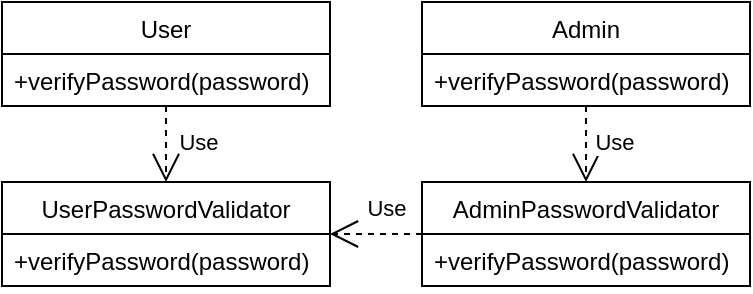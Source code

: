 <mxfile version="14.5.1" type="device"><diagram id="XBAXKxNfd_ylL5v29V68" name="Seite-1"><mxGraphModel dx="1238" dy="966" grid="1" gridSize="10" guides="1" tooltips="1" connect="1" arrows="1" fold="1" page="1" pageScale="1" pageWidth="827" pageHeight="1169" math="0" shadow="0"><root><mxCell id="0"/><mxCell id="1" parent="0"/><mxCell id="F9Hxuf64z0F42IGbt_xH-4" value="User" style="swimlane;fontStyle=0;childLayout=stackLayout;horizontal=1;startSize=26;horizontalStack=0;resizeParent=1;resizeParentMax=0;resizeLast=0;collapsible=1;marginBottom=0;" parent="1" vertex="1"><mxGeometry x="20" y="20" width="164" height="52" as="geometry"><mxRectangle x="58" y="370" width="60" height="26" as="alternateBounds"/></mxGeometry></mxCell><mxCell id="F9Hxuf64z0F42IGbt_xH-5" value="+verifyPassword(password)" style="text;strokeColor=none;fillColor=none;align=left;verticalAlign=top;spacingLeft=4;spacingRight=4;overflow=hidden;rotatable=0;points=[[0,0.5],[1,0.5]];portConstraint=eastwest;" parent="F9Hxuf64z0F42IGbt_xH-4" vertex="1"><mxGeometry y="26" width="164" height="26" as="geometry"/></mxCell><mxCell id="F9Hxuf64z0F42IGbt_xH-8" value="Admin" style="swimlane;fontStyle=0;childLayout=stackLayout;horizontal=1;startSize=26;horizontalStack=0;resizeParent=1;resizeParentMax=0;resizeLast=0;collapsible=1;marginBottom=0;" parent="1" vertex="1"><mxGeometry x="230" y="20" width="164" height="52" as="geometry"><mxRectangle x="280" y="370" width="70" height="26" as="alternateBounds"/></mxGeometry></mxCell><mxCell id="F9Hxuf64z0F42IGbt_xH-9" value="+verifyPassword(password)" style="text;strokeColor=none;fillColor=none;align=left;verticalAlign=top;spacingLeft=4;spacingRight=4;overflow=hidden;rotatable=0;points=[[0,0.5],[1,0.5]];portConstraint=eastwest;" parent="F9Hxuf64z0F42IGbt_xH-8" vertex="1"><mxGeometry y="26" width="164" height="26" as="geometry"/></mxCell><mxCell id="F9Hxuf64z0F42IGbt_xH-10" value="UserPasswordValidator" style="swimlane;fontStyle=0;childLayout=stackLayout;horizontal=1;startSize=26;horizontalStack=0;resizeParent=1;resizeParentMax=0;resizeLast=0;collapsible=1;marginBottom=0;" parent="1" vertex="1"><mxGeometry x="20" y="110" width="164" height="52" as="geometry"><mxRectangle x="58" y="460" width="160" height="26" as="alternateBounds"/></mxGeometry></mxCell><mxCell id="F9Hxuf64z0F42IGbt_xH-11" value="+verifyPassword(password)" style="text;strokeColor=none;fillColor=none;align=left;verticalAlign=top;spacingLeft=4;spacingRight=4;overflow=hidden;rotatable=0;points=[[0,0.5],[1,0.5]];portConstraint=eastwest;" parent="F9Hxuf64z0F42IGbt_xH-10" vertex="1"><mxGeometry y="26" width="164" height="26" as="geometry"/></mxCell><mxCell id="F9Hxuf64z0F42IGbt_xH-12" value="AdminPasswordValidator" style="swimlane;fontStyle=0;childLayout=stackLayout;horizontal=1;startSize=26;horizontalStack=0;resizeParent=1;resizeParentMax=0;resizeLast=0;collapsible=1;marginBottom=0;" parent="1" vertex="1"><mxGeometry x="230" y="110" width="164" height="52" as="geometry"/></mxCell><mxCell id="F9Hxuf64z0F42IGbt_xH-13" value="+verifyPassword(password)" style="text;strokeColor=none;fillColor=none;align=left;verticalAlign=top;spacingLeft=4;spacingRight=4;overflow=hidden;rotatable=0;points=[[0,0.5],[1,0.5]];portConstraint=eastwest;" parent="F9Hxuf64z0F42IGbt_xH-12" vertex="1"><mxGeometry y="26" width="164" height="26" as="geometry"/></mxCell><mxCell id="F9Hxuf64z0F42IGbt_xH-14" value="Use" style="endArrow=open;endSize=12;dashed=1;html=1;rounded=0;exitX=0.5;exitY=1;exitDx=0;exitDy=0;entryX=0.5;entryY=0;entryDx=0;entryDy=0;" parent="1" source="F9Hxuf64z0F42IGbt_xH-4" target="F9Hxuf64z0F42IGbt_xH-10" edge="1"><mxGeometry x="-0.053" y="16" width="160" relative="1" as="geometry"><mxPoint x="222" y="80" as="sourcePoint"/><mxPoint x="222" y="120" as="targetPoint"/><mxPoint as="offset"/></mxGeometry></mxCell><mxCell id="F9Hxuf64z0F42IGbt_xH-15" value="Use" style="endArrow=open;endSize=12;dashed=1;html=1;rounded=0;exitX=0.5;exitY=1;exitDx=0;exitDy=0;entryX=0.5;entryY=0;entryDx=0;entryDy=0;" parent="1" source="F9Hxuf64z0F42IGbt_xH-8" target="F9Hxuf64z0F42IGbt_xH-12" edge="1"><mxGeometry x="-0.053" y="14" width="160" relative="1" as="geometry"><mxPoint x="60" y="56" as="sourcePoint"/><mxPoint x="110" y="120" as="targetPoint"/><mxPoint as="offset"/></mxGeometry></mxCell><mxCell id="F9Hxuf64z0F42IGbt_xH-16" value="Use" style="endArrow=open;endSize=12;dashed=1;html=1;rounded=0;exitX=0;exitY=0.5;exitDx=0;exitDy=0;entryX=1;entryY=0.5;entryDx=0;entryDy=0;" parent="1" source="F9Hxuf64z0F42IGbt_xH-12" target="F9Hxuf64z0F42IGbt_xH-10" edge="1"><mxGeometry x="-0.217" y="-13" width="160" relative="1" as="geometry"><mxPoint x="250" y="-70" as="sourcePoint"/><mxPoint x="203" y="-70" as="targetPoint"/><mxPoint as="offset"/></mxGeometry></mxCell></root></mxGraphModel></diagram></mxfile>